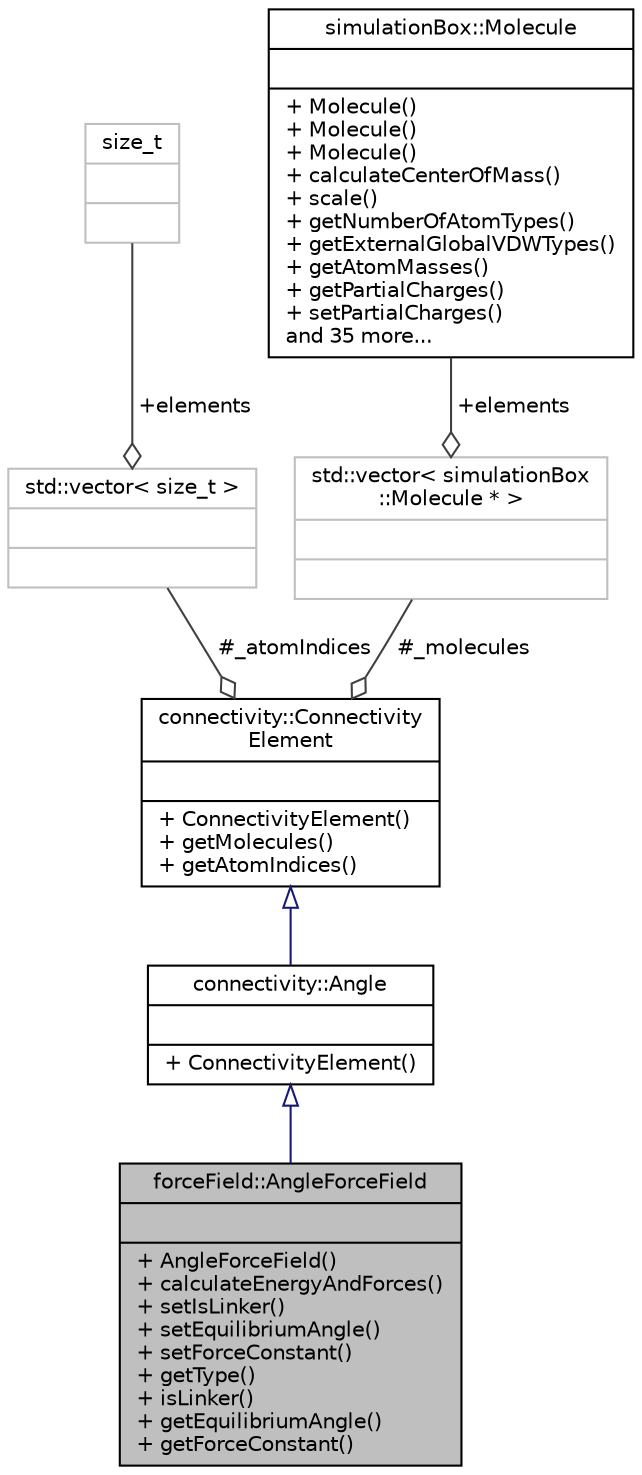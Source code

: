 digraph "forceField::AngleForceField"
{
 // LATEX_PDF_SIZE
  edge [fontname="Helvetica",fontsize="10",labelfontname="Helvetica",labelfontsize="10"];
  node [fontname="Helvetica",fontsize="10",shape=record];
  Node1 [label="{forceField::AngleForceField\n||+ AngleForceField()\l+ calculateEnergyAndForces()\l+ setIsLinker()\l+ setEquilibriumAngle()\l+ setForceConstant()\l+ getType()\l+ isLinker()\l+ getEquilibriumAngle()\l+ getForceConstant()\l}",height=0.2,width=0.4,color="black", fillcolor="grey75", style="filled", fontcolor="black",tooltip=" "];
  Node2 -> Node1 [dir="back",color="midnightblue",fontsize="10",style="solid",arrowtail="onormal",fontname="Helvetica"];
  Node2 [label="{connectivity::Angle\n||+ ConnectivityElement()\l}",height=0.2,width=0.4,color="black", fillcolor="white", style="filled",URL="$classconnectivity_1_1Angle.html",tooltip="Represents an angle between three atoms."];
  Node3 -> Node2 [dir="back",color="midnightblue",fontsize="10",style="solid",arrowtail="onormal",fontname="Helvetica"];
  Node3 [label="{connectivity::Connectivity\lElement\n||+ ConnectivityElement()\l+ getMolecules()\l+ getAtomIndices()\l}",height=0.2,width=0.4,color="black", fillcolor="white", style="filled",URL="$classconnectivity_1_1ConnectivityElement.html",tooltip="Represents a connectivity element between n atoms."];
  Node4 -> Node3 [color="grey25",fontsize="10",style="solid",label=" #_atomIndices" ,arrowhead="odiamond",fontname="Helvetica"];
  Node4 [label="{std::vector\< size_t \>\n||}",height=0.2,width=0.4,color="grey75", fillcolor="white", style="filled",tooltip=" "];
  Node5 -> Node4 [color="grey25",fontsize="10",style="solid",label=" +elements" ,arrowhead="odiamond",fontname="Helvetica"];
  Node5 [label="{size_t\n||}",height=0.2,width=0.4,color="grey75", fillcolor="white", style="filled",tooltip=" "];
  Node6 -> Node3 [color="grey25",fontsize="10",style="solid",label=" #_molecules" ,arrowhead="odiamond",fontname="Helvetica"];
  Node6 [label="{std::vector\< simulationBox\l::Molecule * \>\n||}",height=0.2,width=0.4,color="grey75", fillcolor="white", style="filled",tooltip=" "];
  Node7 -> Node6 [color="grey25",fontsize="10",style="solid",label=" +elements" ,arrowhead="odiamond",fontname="Helvetica"];
  Node7 [label="{simulationBox::Molecule\n||+ Molecule()\l+ Molecule()\l+ Molecule()\l+ calculateCenterOfMass()\l+ scale()\l+ getNumberOfAtomTypes()\l+ getExternalGlobalVDWTypes()\l+ getAtomMasses()\l+ getPartialCharges()\l+ setPartialCharges()\land 35 more...\l}",height=0.2,width=0.4,color="black", fillcolor="white", style="filled",URL="$classsimulationBox_1_1Molecule.html",tooltip="containing all information about a molecule"];
}
